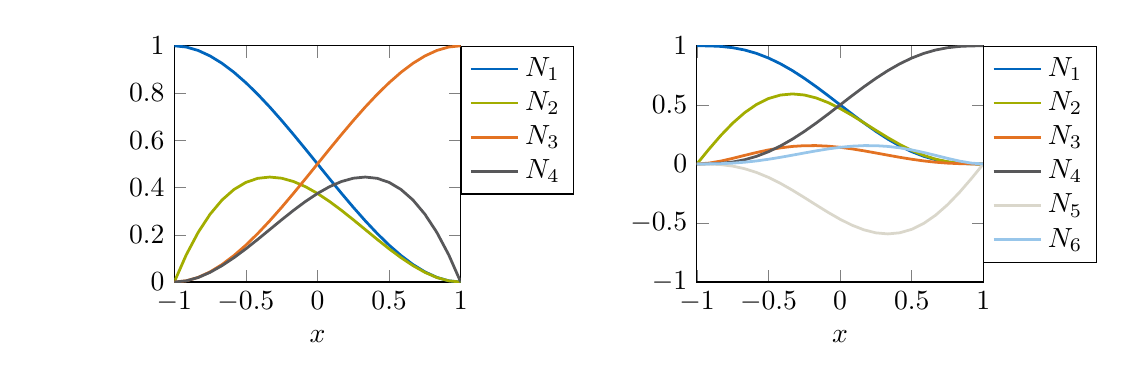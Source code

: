 \definecolor{mycolor1}{rgb}{0.0,0.396,0.741}%
\definecolor{mycolor2}{rgb}{0.635,0.678,0.0}%
\definecolor{mycolor3}{rgb}{0.89,0.447,0.133}%
\definecolor{mycolor4}{rgb}{0.345,0.345,0.353}%
\definecolor{mycolor5}{rgb}{0.855,0.843,0.796}%
\definecolor{mycolor6}{rgb}{0.596,0.776,0.918}%

\pgfmathdeclarefunction{H31}{1}{\pgfmathparse{1/2-3/4*#1+1/4*#1^3}}
\pgfmathdeclarefunction{H32}{2}{\pgfmathparse{#2/8-#2/8*#1-#2/8*#1^2+#2/8*#1^3}}
\pgfmathdeclarefunction{H33}{1}{\pgfmathparse{1/2+3/4*#1-1/4*#1^3}}
\pgfmathdeclarefunction{H34}{2}{\pgfmathparse{#2/8+#2/8*#1-#2/8*#1^2-#2/8*#1^3}}

\pgfmathdeclarefunction{H51}{1}{\pgfmathparse{1/2-15/16*#1+5/8*#1^3-3/16*#1^5}}
\pgfmathdeclarefunction{H52}{2}{\pgfmathparse{#2/32*(5-7*#1-6*#1^2+10*#1^3+#1^4-3*#1^5)}}
\pgfmathdeclarefunction{H53}{2}{\pgfmathparse{#2^2/64*(1-#1-2*#1^2+2*#1^3+#1^4-#1^5)}}
\pgfmathdeclarefunction{H54}{1}{\pgfmathparse{1/2+15/16*#1-5/8*#1^3+3/16*#1^5}}
\pgfmathdeclarefunction{H55}{2}{\pgfmathparse{#2/32*(-5-7*#1+6*#1^2+10*#1^3-#1^4-3*#1^5)}}
\pgfmathdeclarefunction{H56}{2}{\pgfmathparse{#2^2/64*(1+#1-2*#1^2-2*#1^3+#1^4+#1^5)}}




\begin{tikzpicture}

\pgfplotsset{every axis legend/.append style={
at={(1,1)},
anchor=north west}} 

\begin{groupplot}[group style={group size=2 by 1, horizontal sep=3cm}, width=0.3\textwidth, height=3cm]

\nextgroupplot[
scale only axis,
xmin=-1,
xmax=1,
xlabel={$x$},
ymin=0,
ymax=1,]

\addplot[color=mycolor1,solid,line width=1pt,domain=-1:1] {H31(x)};
\addlegendentry{$N_1$};
\addplot[color=mycolor2,solid,line width=1pt,domain=-1:1] {H32(x,3)};
\addlegendentry{$N_2$};
\addplot[color=mycolor3,solid,line width=1pt,domain=-1:1] {H33(x)};
\addlegendentry{$N_3$};
\addplot[color=mycolor4,solid,line width=1pt,domain=-1:1] {H34(x,3)};
\addlegendentry{$N_4$};

\nextgroupplot[
scale only axis,
xmin=-1,
xmax=1,
xlabel={$x$},
ymin=-1,
ymax=1,]

\addplot[color=mycolor1,solid,line width=1pt,domain=-1:1] {H51(x)};
\addlegendentry{$N_1$};
\addplot[color=mycolor2,solid,line width=1pt,domain=-1:1] {H52(x,3)};
\addlegendentry{$N_2$};
\addplot[color=mycolor3,solid,line width=1pt,domain=-1:1] {H53(x,3)};
\addlegendentry{$N_3$};
\addplot[color=mycolor4,solid,line width=1pt,domain=-1:1] {H54(x)};
\addlegendentry{$N_4$};
\addplot[color=mycolor5,solid,line width=1pt,domain=-1:1] {H55(x,3)};
\addlegendentry{$N_5$};
\addplot[color=mycolor6,solid,line width=1pt,domain=-1:1] {H56(x,3)};
\addlegendentry{$N_6$};

\end{groupplot}

\end{tikzpicture}